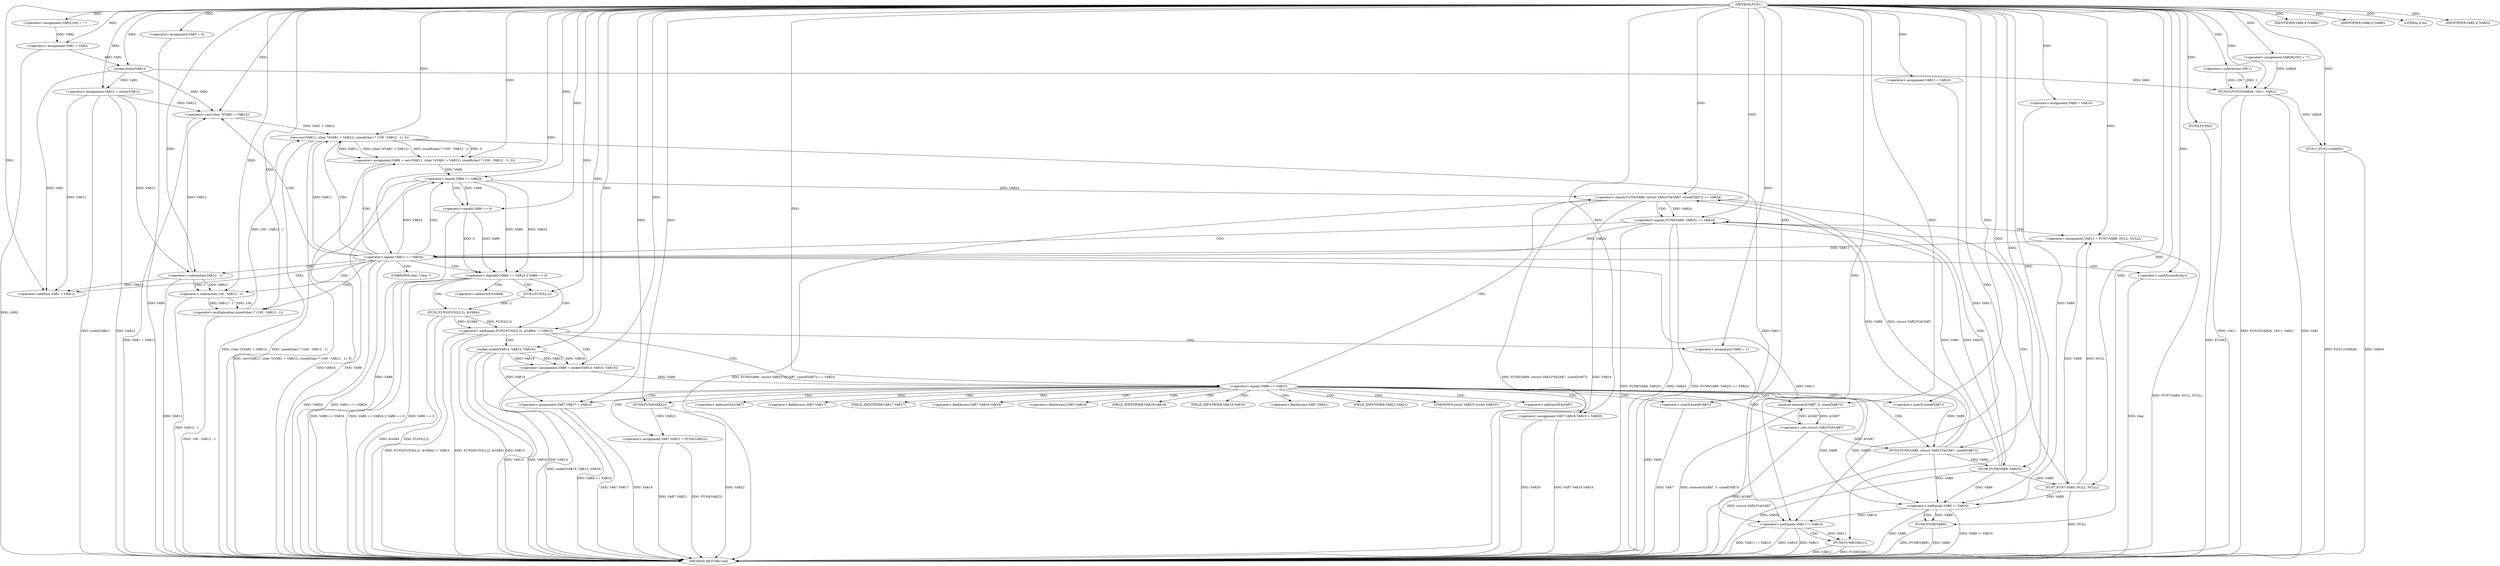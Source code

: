 digraph FUN1 {  
"1000100" [label = "(METHOD,FUN1)" ]
"1000283" [label = "(METHOD_RETURN,void)" ]
"1000104" [label = "(<operator>.assignment,VAR2[100] = \"\")" ]
"1000107" [label = "(<operator>.assignment,VAR1 = VAR2)" ]
"1000113" [label = "(<operator>.assignment,VAR5 = 0)" ]
"1000120" [label = "(<operator>.assignment,VAR9 = VAR10)" ]
"1000124" [label = "(<operator>.assignment,VAR11 = VAR10)" ]
"1000128" [label = "(<operator>.assignment,VAR12 = strlen(VAR1))" ]
"1000130" [label = "(strlen,strlen(VAR1))" ]
"1000135" [label = "(<operator>.notEquals,FUN2(FUN3(2,2), &VAR4) != VAR13)" ]
"1000136" [label = "(FUN2,FUN2(FUN3(2,2), &VAR4))" ]
"1000137" [label = "(FUN3,FUN3(2,2))" ]
"1000145" [label = "(<operator>.assignment,VAR5 = 1)" ]
"1000148" [label = "(<operator>.assignment,VAR9 = socket(VAR14, VAR15, VAR16))" ]
"1000150" [label = "(socket,socket(VAR14, VAR15, VAR16))" ]
"1000155" [label = "(<operator>.equals,VAR9 == VAR10)" ]
"1000160" [label = "(memset,memset(&VAR7, 0, sizeof(VAR7)))" ]
"1000164" [label = "(<operator>.sizeOf,sizeof(VAR7))" ]
"1000166" [label = "(<operator>.assignment,VAR7.VAR17 = VAR14)" ]
"1000171" [label = "(<operator>.assignment,VAR7.VAR18.VAR19 = VAR20)" ]
"1000178" [label = "(<operator>.assignment,VAR7.VAR21 = FUN4(VAR22))" ]
"1000182" [label = "(FUN4,FUN4(VAR22))" ]
"1000185" [label = "(<operator>.equals,FUN5(VAR9, (struct VAR23*)&VAR7, sizeof(VAR7)) == VAR24)" ]
"1000186" [label = "(FUN5,FUN5(VAR9, (struct VAR23*)&VAR7, sizeof(VAR7)))" ]
"1000188" [label = "(<operator>.cast,(struct VAR23*)&VAR7)" ]
"1000192" [label = "(<operator>.sizeOf,sizeof(VAR7))" ]
"1000198" [label = "(<operator>.equals,FUN6(VAR9, VAR25) == VAR24)" ]
"1000199" [label = "(FUN6,FUN6(VAR9, VAR25))" ]
"1000205" [label = "(<operator>.assignment,VAR11 = FUN7(VAR9, NULL, NULL))" ]
"1000207" [label = "(FUN7,FUN7(VAR9, NULL, NULL))" ]
"1000212" [label = "(<operator>.equals,VAR11 == VAR24)" ]
"1000217" [label = "(<operator>.assignment,VAR6 = recv(VAR11, (char *)(VAR1 + VAR12), sizeof(char) * (100 - VAR12 - 1), 0))" ]
"1000219" [label = "(recv,recv(VAR11, (char *)(VAR1 + VAR12), sizeof(char) * (100 - VAR12 - 1), 0))" ]
"1000221" [label = "(<operator>.cast,(char *)(VAR1 + VAR12))" ]
"1000223" [label = "(<operator>.addition,VAR1 + VAR12)" ]
"1000226" [label = "(<operator>.multiplication,sizeof(char) * (100 - VAR12 - 1))" ]
"1000227" [label = "(<operator>.sizeOf,sizeof(char))" ]
"1000229" [label = "(<operator>.subtraction,100 - VAR12 - 1)" ]
"1000231" [label = "(<operator>.subtraction,VAR12 - 1)" ]
"1000236" [label = "(<operator>.logicalOr,VAR6 == VAR24 || VAR6 == 0)" ]
"1000237" [label = "(<operator>.equals,VAR6 == VAR24)" ]
"1000240" [label = "(<operator>.equals,VAR6 == 0)" ]
"1000246" [label = "(IDENTIFIER,VAR8,if (VAR8))" ]
"1000249" [label = "(IDENTIFIER,VAR8,if (VAR8))" ]
"1000251" [label = "(LITERAL,0,do)" ]
"1000253" [label = "(<operator>.notEquals,VAR9 != VAR10)" ]
"1000257" [label = "(FUN8,FUN8(VAR9))" ]
"1000260" [label = "(<operator>.notEquals,VAR11 != VAR10)" ]
"1000264" [label = "(FUN8,FUN8(VAR11))" ]
"1000267" [label = "(IDENTIFIER,VAR5,if (VAR5))" ]
"1000269" [label = "(FUN9,FUN9())" ]
"1000272" [label = "(<operator>.assignment,VAR26[100] = \"\")" ]
"1000275" [label = "(FUN10,FUN10(VAR26, 100-1, VAR1))" ]
"1000277" [label = "(<operator>.subtraction,100-1)" ]
"1000281" [label = "(FUN11,FUN11(VAR26))" ]
"1000140" [label = "(<operator>.addressOf,&VAR4)" ]
"1000161" [label = "(<operator>.addressOf,&VAR7)" ]
"1000167" [label = "(<operator>.fieldAccess,VAR7.VAR17)" ]
"1000169" [label = "(FIELD_IDENTIFIER,VAR17,VAR17)" ]
"1000172" [label = "(<operator>.fieldAccess,VAR7.VAR18.VAR19)" ]
"1000173" [label = "(<operator>.fieldAccess,VAR7.VAR18)" ]
"1000175" [label = "(FIELD_IDENTIFIER,VAR18,VAR18)" ]
"1000176" [label = "(FIELD_IDENTIFIER,VAR19,VAR19)" ]
"1000179" [label = "(<operator>.fieldAccess,VAR7.VAR21)" ]
"1000181" [label = "(FIELD_IDENTIFIER,VAR21,VAR21)" ]
"1000189" [label = "(UNKNOWN,struct VAR23*,struct VAR23*)" ]
"1000190" [label = "(<operator>.addressOf,&VAR7)" ]
"1000222" [label = "(UNKNOWN,char *,char *)" ]
  "1000185" -> "1000283"  [ label = "DDG: FUN5(VAR9, (struct VAR23*)&VAR7, sizeof(VAR7)) == VAR24"] 
  "1000264" -> "1000283"  [ label = "DDG: FUN8(VAR11)"] 
  "1000229" -> "1000283"  [ label = "DDG: VAR12 - 1"] 
  "1000178" -> "1000283"  [ label = "DDG: FUN4(VAR22)"] 
  "1000186" -> "1000283"  [ label = "DDG: (struct VAR23*)&VAR7"] 
  "1000128" -> "1000283"  [ label = "DDG: strlen(VAR1)"] 
  "1000260" -> "1000283"  [ label = "DDG: VAR11 != VAR10"] 
  "1000185" -> "1000283"  [ label = "DDG: FUN5(VAR9, (struct VAR23*)&VAR7, sizeof(VAR7))"] 
  "1000171" -> "1000283"  [ label = "DDG: VAR7.VAR18.VAR19"] 
  "1000135" -> "1000283"  [ label = "DDG: VAR13"] 
  "1000219" -> "1000283"  [ label = "DDG: (char *)(VAR1 + VAR12)"] 
  "1000185" -> "1000283"  [ label = "DDG: VAR24"] 
  "1000199" -> "1000283"  [ label = "DDG: VAR25"] 
  "1000221" -> "1000283"  [ label = "DDG: VAR1 + VAR12"] 
  "1000236" -> "1000283"  [ label = "DDG: VAR6 == VAR24"] 
  "1000207" -> "1000283"  [ label = "DDG: NULL"] 
  "1000281" -> "1000283"  [ label = "DDG: VAR26"] 
  "1000236" -> "1000283"  [ label = "DDG: VAR6 == VAR24 || VAR6 == 0"] 
  "1000150" -> "1000283"  [ label = "DDG: VAR14"] 
  "1000237" -> "1000283"  [ label = "DDG: VAR24"] 
  "1000275" -> "1000283"  [ label = "DDG: FUN10(VAR26, 100-1, VAR1)"] 
  "1000253" -> "1000283"  [ label = "DDG: VAR9 != VAR10"] 
  "1000275" -> "1000283"  [ label = "DDG: VAR1"] 
  "1000188" -> "1000283"  [ label = "DDG: &VAR7"] 
  "1000178" -> "1000283"  [ label = "DDG: VAR7.VAR21"] 
  "1000219" -> "1000283"  [ label = "DDG: sizeof(char) * (100 - VAR12 - 1)"] 
  "1000217" -> "1000283"  [ label = "DDG: recv(VAR11, (char *)(VAR1 + VAR12), sizeof(char) * (100 - VAR12 - 1), 0)"] 
  "1000236" -> "1000283"  [ label = "DDG: VAR6 == 0"] 
  "1000160" -> "1000283"  [ label = "DDG: memset(&VAR7, 0, sizeof(VAR7))"] 
  "1000227" -> "1000283"  [ label = "DDG: char"] 
  "1000212" -> "1000283"  [ label = "DDG: VAR24"] 
  "1000253" -> "1000283"  [ label = "DDG: VAR9"] 
  "1000237" -> "1000283"  [ label = "DDG: VAR6"] 
  "1000113" -> "1000283"  [ label = "DDG: VAR5"] 
  "1000136" -> "1000283"  [ label = "DDG: &VAR4"] 
  "1000150" -> "1000283"  [ label = "DDG: VAR15"] 
  "1000264" -> "1000283"  [ label = "DDG: VAR11"] 
  "1000269" -> "1000283"  [ label = "DDG: FUN9()"] 
  "1000226" -> "1000283"  [ label = "DDG: 100 - VAR12 - 1"] 
  "1000128" -> "1000283"  [ label = "DDG: VAR12"] 
  "1000155" -> "1000283"  [ label = "DDG: VAR9 == VAR10"] 
  "1000166" -> "1000283"  [ label = "DDG: VAR7.VAR17"] 
  "1000257" -> "1000283"  [ label = "DDG: VAR9"] 
  "1000205" -> "1000283"  [ label = "DDG: FUN7(VAR9, NULL, NULL)"] 
  "1000150" -> "1000283"  [ label = "DDG: VAR16"] 
  "1000212" -> "1000283"  [ label = "DDG: VAR11 == VAR24"] 
  "1000260" -> "1000283"  [ label = "DDG: VAR10"] 
  "1000198" -> "1000283"  [ label = "DDG: FUN6(VAR9, VAR25)"] 
  "1000231" -> "1000283"  [ label = "DDG: VAR12"] 
  "1000135" -> "1000283"  [ label = "DDG: FUN2(FUN3(2,2), &VAR4) != VAR13"] 
  "1000192" -> "1000283"  [ label = "DDG: VAR7"] 
  "1000281" -> "1000283"  [ label = "DDG: FUN11(VAR26)"] 
  "1000135" -> "1000283"  [ label = "DDG: FUN2(FUN3(2,2), &VAR4)"] 
  "1000275" -> "1000283"  [ label = "DDG: 100-1"] 
  "1000171" -> "1000283"  [ label = "DDG: VAR20"] 
  "1000166" -> "1000283"  [ label = "DDG: VAR14"] 
  "1000148" -> "1000283"  [ label = "DDG: socket(VAR14, VAR15, VAR16)"] 
  "1000257" -> "1000283"  [ label = "DDG: FUN8(VAR9)"] 
  "1000260" -> "1000283"  [ label = "DDG: VAR11"] 
  "1000145" -> "1000283"  [ label = "DDG: VAR5"] 
  "1000240" -> "1000283"  [ label = "DDG: VAR6"] 
  "1000182" -> "1000283"  [ label = "DDG: VAR22"] 
  "1000136" -> "1000283"  [ label = "DDG: FUN3(2,2)"] 
  "1000107" -> "1000283"  [ label = "DDG: VAR2"] 
  "1000198" -> "1000283"  [ label = "DDG: VAR24"] 
  "1000198" -> "1000283"  [ label = "DDG: FUN6(VAR9, VAR25) == VAR24"] 
  "1000100" -> "1000104"  [ label = "DDG: "] 
  "1000104" -> "1000107"  [ label = "DDG: VAR2"] 
  "1000100" -> "1000107"  [ label = "DDG: "] 
  "1000100" -> "1000113"  [ label = "DDG: "] 
  "1000100" -> "1000120"  [ label = "DDG: "] 
  "1000100" -> "1000124"  [ label = "DDG: "] 
  "1000130" -> "1000128"  [ label = "DDG: VAR1"] 
  "1000100" -> "1000128"  [ label = "DDG: "] 
  "1000107" -> "1000130"  [ label = "DDG: VAR1"] 
  "1000100" -> "1000130"  [ label = "DDG: "] 
  "1000136" -> "1000135"  [ label = "DDG: FUN3(2,2)"] 
  "1000136" -> "1000135"  [ label = "DDG: &VAR4"] 
  "1000137" -> "1000136"  [ label = "DDG: 2"] 
  "1000100" -> "1000137"  [ label = "DDG: "] 
  "1000100" -> "1000135"  [ label = "DDG: "] 
  "1000100" -> "1000145"  [ label = "DDG: "] 
  "1000150" -> "1000148"  [ label = "DDG: VAR14"] 
  "1000150" -> "1000148"  [ label = "DDG: VAR15"] 
  "1000150" -> "1000148"  [ label = "DDG: VAR16"] 
  "1000100" -> "1000148"  [ label = "DDG: "] 
  "1000100" -> "1000150"  [ label = "DDG: "] 
  "1000148" -> "1000155"  [ label = "DDG: VAR9"] 
  "1000100" -> "1000155"  [ label = "DDG: "] 
  "1000188" -> "1000160"  [ label = "DDG: &VAR7"] 
  "1000100" -> "1000160"  [ label = "DDG: "] 
  "1000100" -> "1000164"  [ label = "DDG: "] 
  "1000150" -> "1000166"  [ label = "DDG: VAR14"] 
  "1000100" -> "1000166"  [ label = "DDG: "] 
  "1000100" -> "1000171"  [ label = "DDG: "] 
  "1000182" -> "1000178"  [ label = "DDG: VAR22"] 
  "1000100" -> "1000182"  [ label = "DDG: "] 
  "1000186" -> "1000185"  [ label = "DDG: VAR9"] 
  "1000186" -> "1000185"  [ label = "DDG: (struct VAR23*)&VAR7"] 
  "1000155" -> "1000186"  [ label = "DDG: VAR9"] 
  "1000100" -> "1000186"  [ label = "DDG: "] 
  "1000188" -> "1000186"  [ label = "DDG: &VAR7"] 
  "1000160" -> "1000188"  [ label = "DDG: &VAR7"] 
  "1000100" -> "1000192"  [ label = "DDG: "] 
  "1000237" -> "1000185"  [ label = "DDG: VAR24"] 
  "1000100" -> "1000185"  [ label = "DDG: "] 
  "1000199" -> "1000198"  [ label = "DDG: VAR9"] 
  "1000199" -> "1000198"  [ label = "DDG: VAR25"] 
  "1000186" -> "1000199"  [ label = "DDG: VAR9"] 
  "1000100" -> "1000199"  [ label = "DDG: "] 
  "1000185" -> "1000198"  [ label = "DDG: VAR24"] 
  "1000100" -> "1000198"  [ label = "DDG: "] 
  "1000207" -> "1000205"  [ label = "DDG: VAR9"] 
  "1000207" -> "1000205"  [ label = "DDG: NULL"] 
  "1000100" -> "1000205"  [ label = "DDG: "] 
  "1000199" -> "1000207"  [ label = "DDG: VAR9"] 
  "1000100" -> "1000207"  [ label = "DDG: "] 
  "1000205" -> "1000212"  [ label = "DDG: VAR11"] 
  "1000100" -> "1000212"  [ label = "DDG: "] 
  "1000198" -> "1000212"  [ label = "DDG: VAR24"] 
  "1000219" -> "1000217"  [ label = "DDG: VAR11"] 
  "1000219" -> "1000217"  [ label = "DDG: (char *)(VAR1 + VAR12)"] 
  "1000219" -> "1000217"  [ label = "DDG: sizeof(char) * (100 - VAR12 - 1)"] 
  "1000219" -> "1000217"  [ label = "DDG: 0"] 
  "1000100" -> "1000217"  [ label = "DDG: "] 
  "1000212" -> "1000219"  [ label = "DDG: VAR11"] 
  "1000100" -> "1000219"  [ label = "DDG: "] 
  "1000221" -> "1000219"  [ label = "DDG: VAR1 + VAR12"] 
  "1000130" -> "1000221"  [ label = "DDG: VAR1"] 
  "1000100" -> "1000221"  [ label = "DDG: "] 
  "1000128" -> "1000221"  [ label = "DDG: VAR12"] 
  "1000231" -> "1000221"  [ label = "DDG: VAR12"] 
  "1000130" -> "1000223"  [ label = "DDG: VAR1"] 
  "1000100" -> "1000223"  [ label = "DDG: "] 
  "1000128" -> "1000223"  [ label = "DDG: VAR12"] 
  "1000231" -> "1000223"  [ label = "DDG: VAR12"] 
  "1000226" -> "1000219"  [ label = "DDG: 100 - VAR12 - 1"] 
  "1000100" -> "1000226"  [ label = "DDG: "] 
  "1000100" -> "1000227"  [ label = "DDG: "] 
  "1000229" -> "1000226"  [ label = "DDG: 100"] 
  "1000229" -> "1000226"  [ label = "DDG: VAR12 - 1"] 
  "1000100" -> "1000229"  [ label = "DDG: "] 
  "1000231" -> "1000229"  [ label = "DDG: VAR12"] 
  "1000231" -> "1000229"  [ label = "DDG: 1"] 
  "1000100" -> "1000231"  [ label = "DDG: "] 
  "1000128" -> "1000231"  [ label = "DDG: VAR12"] 
  "1000237" -> "1000236"  [ label = "DDG: VAR6"] 
  "1000237" -> "1000236"  [ label = "DDG: VAR24"] 
  "1000217" -> "1000237"  [ label = "DDG: VAR6"] 
  "1000100" -> "1000237"  [ label = "DDG: "] 
  "1000212" -> "1000237"  [ label = "DDG: VAR24"] 
  "1000240" -> "1000236"  [ label = "DDG: VAR6"] 
  "1000240" -> "1000236"  [ label = "DDG: 0"] 
  "1000237" -> "1000240"  [ label = "DDG: VAR6"] 
  "1000100" -> "1000240"  [ label = "DDG: "] 
  "1000100" -> "1000246"  [ label = "DDG: "] 
  "1000100" -> "1000249"  [ label = "DDG: "] 
  "1000100" -> "1000251"  [ label = "DDG: "] 
  "1000186" -> "1000253"  [ label = "DDG: VAR9"] 
  "1000199" -> "1000253"  [ label = "DDG: VAR9"] 
  "1000120" -> "1000253"  [ label = "DDG: VAR9"] 
  "1000207" -> "1000253"  [ label = "DDG: VAR9"] 
  "1000155" -> "1000253"  [ label = "DDG: VAR9"] 
  "1000100" -> "1000253"  [ label = "DDG: "] 
  "1000155" -> "1000253"  [ label = "DDG: VAR10"] 
  "1000253" -> "1000257"  [ label = "DDG: VAR9"] 
  "1000100" -> "1000257"  [ label = "DDG: "] 
  "1000124" -> "1000260"  [ label = "DDG: VAR11"] 
  "1000212" -> "1000260"  [ label = "DDG: VAR11"] 
  "1000219" -> "1000260"  [ label = "DDG: VAR11"] 
  "1000100" -> "1000260"  [ label = "DDG: "] 
  "1000253" -> "1000260"  [ label = "DDG: VAR10"] 
  "1000260" -> "1000264"  [ label = "DDG: VAR11"] 
  "1000100" -> "1000264"  [ label = "DDG: "] 
  "1000100" -> "1000267"  [ label = "DDG: "] 
  "1000100" -> "1000269"  [ label = "DDG: "] 
  "1000100" -> "1000272"  [ label = "DDG: "] 
  "1000272" -> "1000275"  [ label = "DDG: VAR26"] 
  "1000100" -> "1000275"  [ label = "DDG: "] 
  "1000277" -> "1000275"  [ label = "DDG: 100"] 
  "1000277" -> "1000275"  [ label = "DDG: 1"] 
  "1000100" -> "1000277"  [ label = "DDG: "] 
  "1000130" -> "1000275"  [ label = "DDG: VAR1"] 
  "1000275" -> "1000281"  [ label = "DDG: VAR26"] 
  "1000100" -> "1000281"  [ label = "DDG: "] 
  "1000135" -> "1000150"  [ label = "CDG: "] 
  "1000135" -> "1000148"  [ label = "CDG: "] 
  "1000135" -> "1000145"  [ label = "CDG: "] 
  "1000135" -> "1000155"  [ label = "CDG: "] 
  "1000155" -> "1000164"  [ label = "CDG: "] 
  "1000155" -> "1000161"  [ label = "CDG: "] 
  "1000155" -> "1000182"  [ label = "CDG: "] 
  "1000155" -> "1000166"  [ label = "CDG: "] 
  "1000155" -> "1000188"  [ label = "CDG: "] 
  "1000155" -> "1000190"  [ label = "CDG: "] 
  "1000155" -> "1000167"  [ label = "CDG: "] 
  "1000155" -> "1000175"  [ label = "CDG: "] 
  "1000155" -> "1000160"  [ label = "CDG: "] 
  "1000155" -> "1000179"  [ label = "CDG: "] 
  "1000155" -> "1000192"  [ label = "CDG: "] 
  "1000155" -> "1000176"  [ label = "CDG: "] 
  "1000155" -> "1000185"  [ label = "CDG: "] 
  "1000155" -> "1000186"  [ label = "CDG: "] 
  "1000155" -> "1000172"  [ label = "CDG: "] 
  "1000155" -> "1000189"  [ label = "CDG: "] 
  "1000155" -> "1000169"  [ label = "CDG: "] 
  "1000155" -> "1000178"  [ label = "CDG: "] 
  "1000155" -> "1000173"  [ label = "CDG: "] 
  "1000155" -> "1000171"  [ label = "CDG: "] 
  "1000155" -> "1000181"  [ label = "CDG: "] 
  "1000185" -> "1000199"  [ label = "CDG: "] 
  "1000185" -> "1000198"  [ label = "CDG: "] 
  "1000198" -> "1000212"  [ label = "CDG: "] 
  "1000198" -> "1000207"  [ label = "CDG: "] 
  "1000198" -> "1000205"  [ label = "CDG: "] 
  "1000212" -> "1000221"  [ label = "CDG: "] 
  "1000212" -> "1000227"  [ label = "CDG: "] 
  "1000212" -> "1000219"  [ label = "CDG: "] 
  "1000212" -> "1000236"  [ label = "CDG: "] 
  "1000212" -> "1000222"  [ label = "CDG: "] 
  "1000212" -> "1000217"  [ label = "CDG: "] 
  "1000212" -> "1000226"  [ label = "CDG: "] 
  "1000212" -> "1000229"  [ label = "CDG: "] 
  "1000212" -> "1000237"  [ label = "CDG: "] 
  "1000212" -> "1000231"  [ label = "CDG: "] 
  "1000212" -> "1000223"  [ label = "CDG: "] 
  "1000236" -> "1000135"  [ label = "CDG: "] 
  "1000236" -> "1000136"  [ label = "CDG: "] 
  "1000236" -> "1000137"  [ label = "CDG: "] 
  "1000236" -> "1000140"  [ label = "CDG: "] 
  "1000237" -> "1000240"  [ label = "CDG: "] 
  "1000253" -> "1000257"  [ label = "CDG: "] 
  "1000260" -> "1000264"  [ label = "CDG: "] 
}
